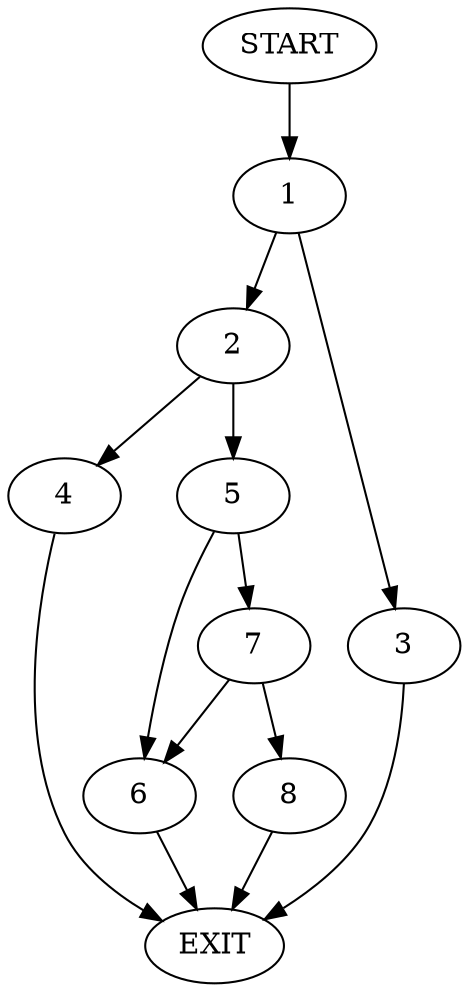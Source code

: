 digraph {
0 [label="START"]
9 [label="EXIT"]
0 -> 1
1 -> 2
1 -> 3
2 -> 4
2 -> 5
3 -> 9
4 -> 9
5 -> 6
5 -> 7
7 -> 8
7 -> 6
6 -> 9
8 -> 9
}
